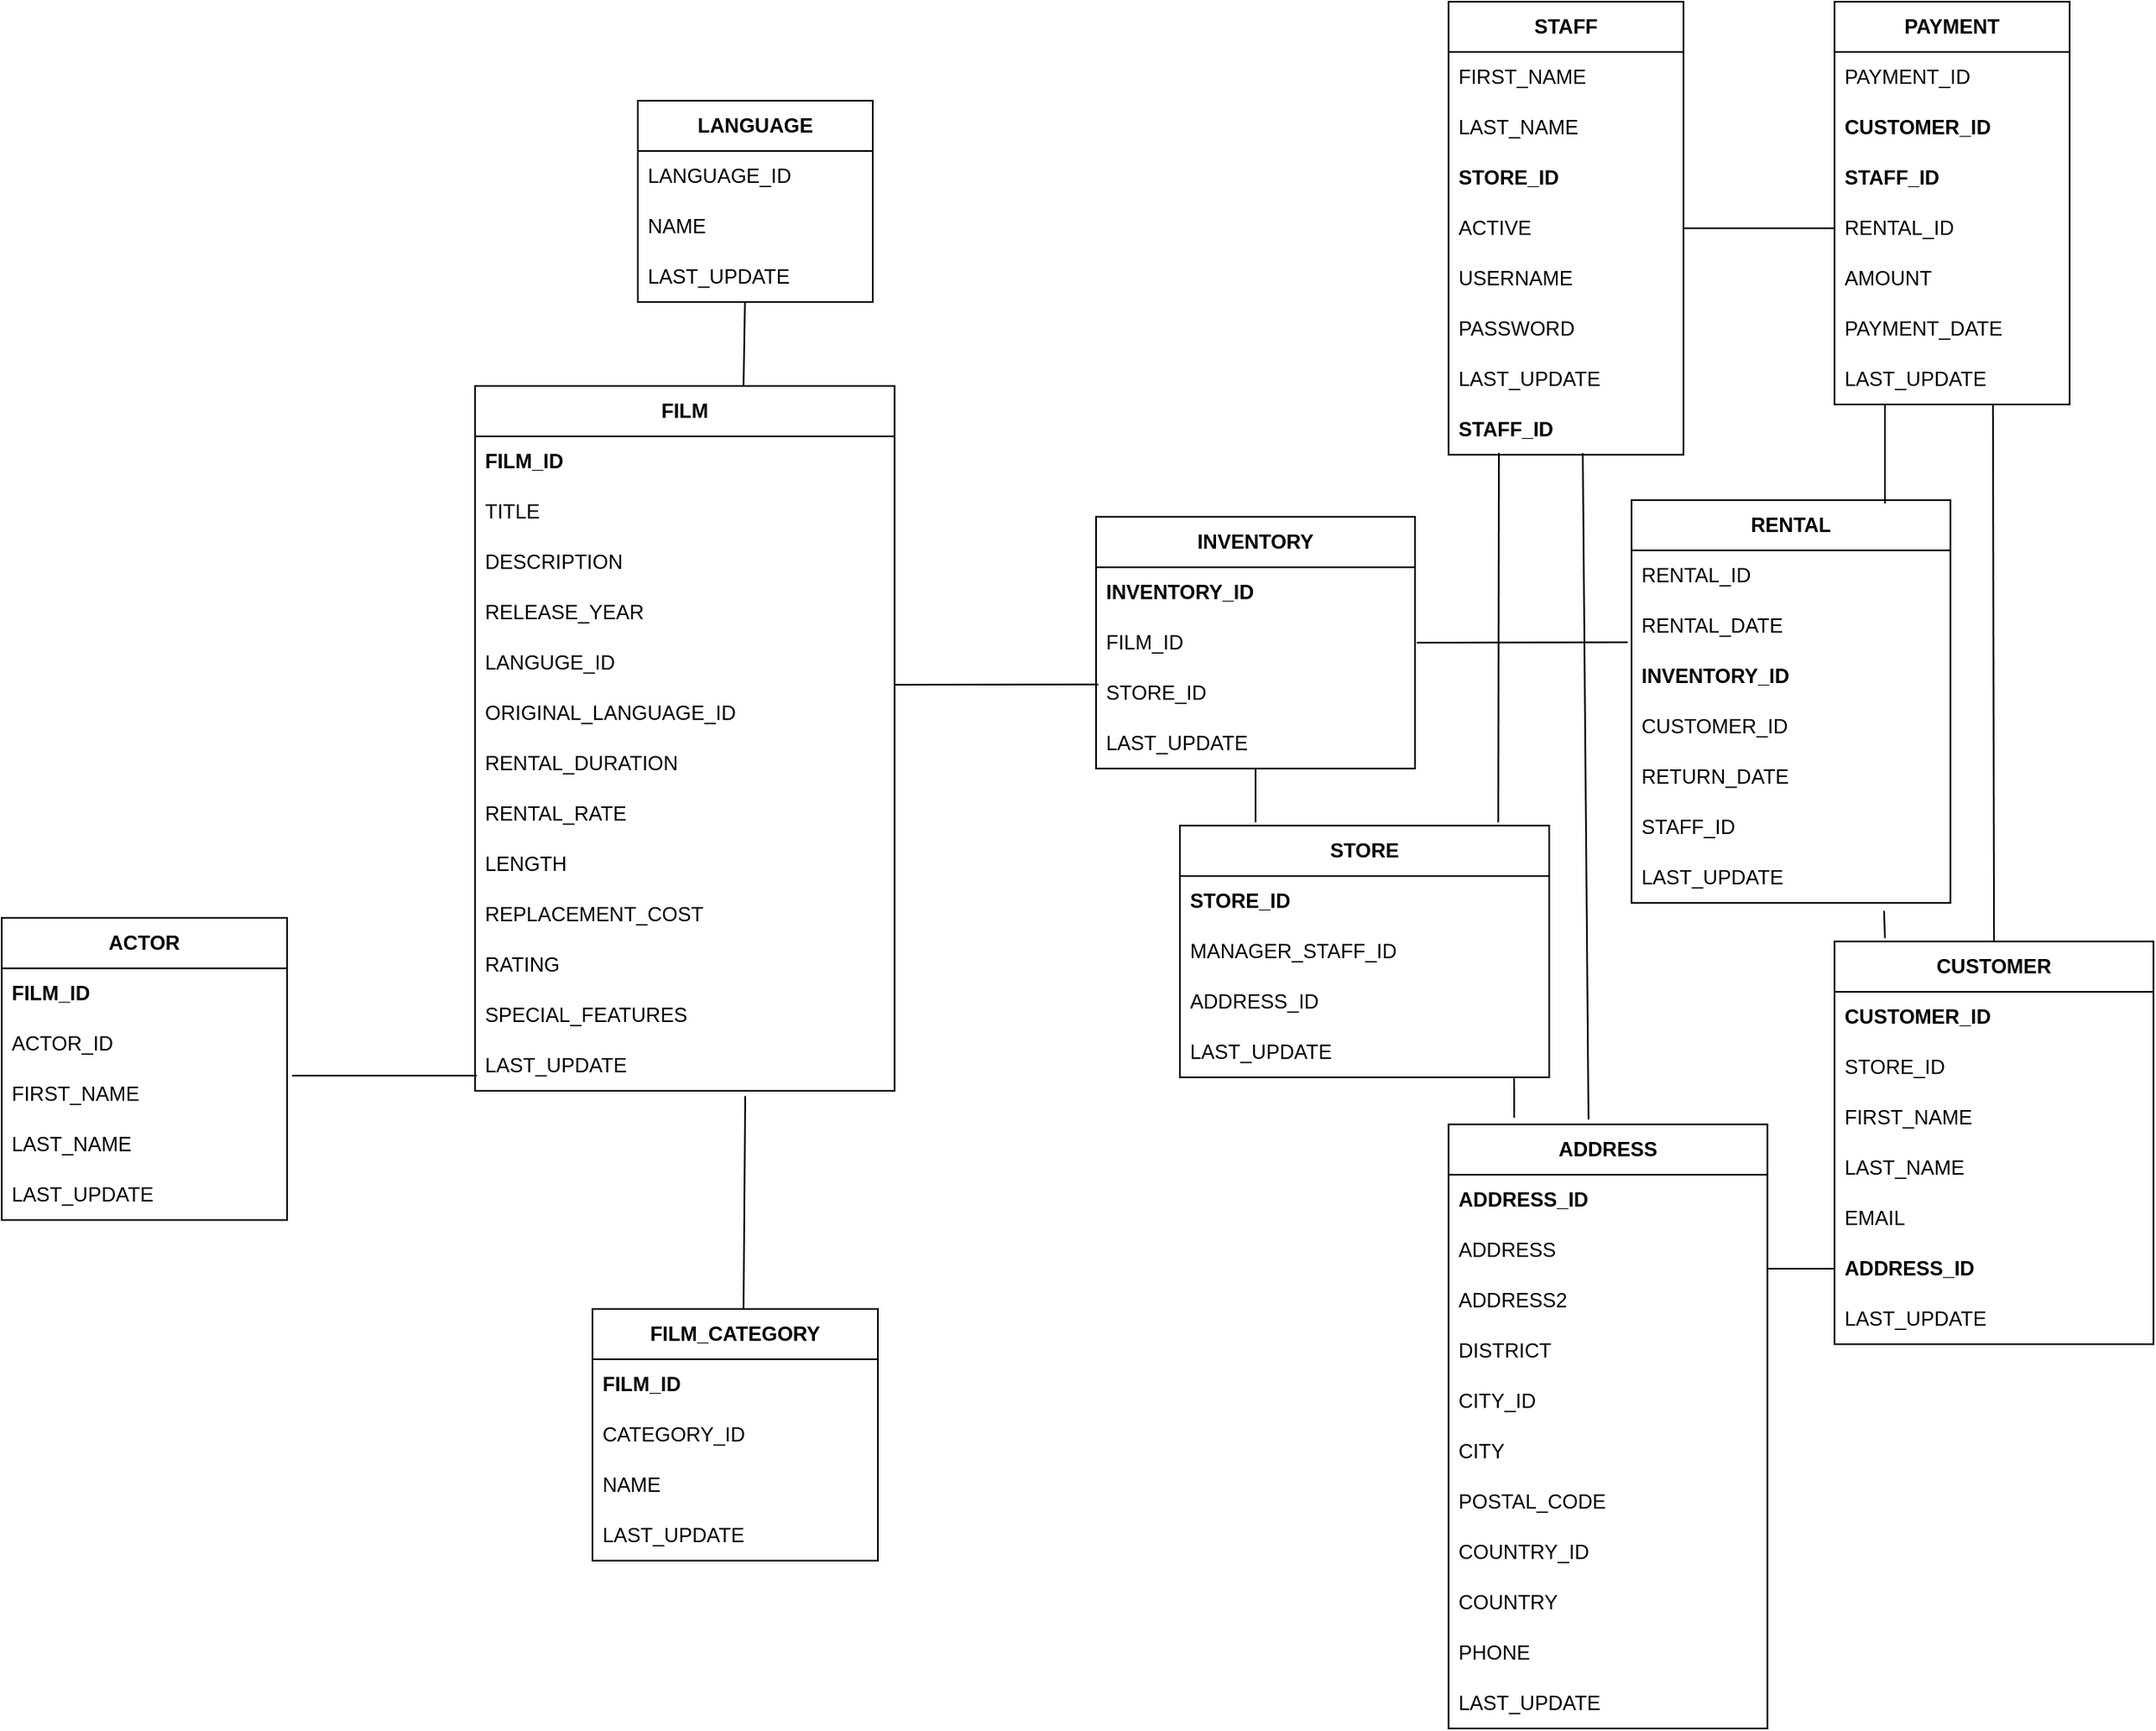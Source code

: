 <mxfile version="22.1.18" type="device">
  <diagram name="Página-1" id="nFD2iSOUoDoQhNlN3VbK">
    <mxGraphModel dx="1434" dy="3076" grid="0" gridSize="10" guides="1" tooltips="1" connect="1" arrows="1" fold="1" page="1" pageScale="1" pageWidth="1654" pageHeight="1169" math="0" shadow="0">
      <root>
        <mxCell id="0" />
        <mxCell id="1" parent="0" />
        <mxCell id="xElSk6QQPi3Fmve4Cey1-6" value="&lt;b&gt;STAFF&lt;/b&gt;" style="swimlane;fontStyle=0;childLayout=stackLayout;horizontal=1;startSize=30;horizontalStack=0;resizeParent=1;resizeParentMax=0;resizeLast=0;collapsible=1;marginBottom=0;whiteSpace=wrap;html=1;" parent="1" vertex="1">
          <mxGeometry x="1017" y="-2317" width="140" height="270" as="geometry">
            <mxRectangle x="390" y="-1160" width="80" height="30" as="alternateBounds" />
          </mxGeometry>
        </mxCell>
        <mxCell id="xElSk6QQPi3Fmve4Cey1-8" value="FIRST_NAME" style="text;strokeColor=none;fillColor=none;align=left;verticalAlign=middle;spacingLeft=4;spacingRight=4;overflow=hidden;points=[[0,0.5],[1,0.5]];portConstraint=eastwest;rotatable=0;whiteSpace=wrap;html=1;" parent="xElSk6QQPi3Fmve4Cey1-6" vertex="1">
          <mxGeometry y="30" width="140" height="30" as="geometry" />
        </mxCell>
        <mxCell id="xElSk6QQPi3Fmve4Cey1-9" value="LAST_NAME" style="text;strokeColor=none;fillColor=none;align=left;verticalAlign=middle;spacingLeft=4;spacingRight=4;overflow=hidden;points=[[0,0.5],[1,0.5]];portConstraint=eastwest;rotatable=0;whiteSpace=wrap;html=1;" parent="xElSk6QQPi3Fmve4Cey1-6" vertex="1">
          <mxGeometry y="60" width="140" height="30" as="geometry" />
        </mxCell>
        <mxCell id="xElSk6QQPi3Fmve4Cey1-10" value="STORE_ID" style="text;strokeColor=none;fillColor=none;align=left;verticalAlign=middle;spacingLeft=4;spacingRight=4;overflow=hidden;points=[[0,0.5],[1,0.5]];portConstraint=eastwest;rotatable=0;whiteSpace=wrap;html=1;fontStyle=1" parent="xElSk6QQPi3Fmve4Cey1-6" vertex="1">
          <mxGeometry y="90" width="140" height="30" as="geometry" />
        </mxCell>
        <mxCell id="xElSk6QQPi3Fmve4Cey1-11" value="ACTIVE" style="text;strokeColor=none;fillColor=none;align=left;verticalAlign=middle;spacingLeft=4;spacingRight=4;overflow=hidden;points=[[0,0.5],[1,0.5]];portConstraint=eastwest;rotatable=0;whiteSpace=wrap;html=1;" parent="xElSk6QQPi3Fmve4Cey1-6" vertex="1">
          <mxGeometry y="120" width="140" height="30" as="geometry" />
        </mxCell>
        <mxCell id="xElSk6QQPi3Fmve4Cey1-12" value="USERNAME" style="text;strokeColor=none;fillColor=none;align=left;verticalAlign=middle;spacingLeft=4;spacingRight=4;overflow=hidden;points=[[0,0.5],[1,0.5]];portConstraint=eastwest;rotatable=0;whiteSpace=wrap;html=1;" parent="xElSk6QQPi3Fmve4Cey1-6" vertex="1">
          <mxGeometry y="150" width="140" height="30" as="geometry" />
        </mxCell>
        <mxCell id="xElSk6QQPi3Fmve4Cey1-13" value="PASSWORD" style="text;strokeColor=none;fillColor=none;align=left;verticalAlign=middle;spacingLeft=4;spacingRight=4;overflow=hidden;points=[[0,0.5],[1,0.5]];portConstraint=eastwest;rotatable=0;whiteSpace=wrap;html=1;" parent="xElSk6QQPi3Fmve4Cey1-6" vertex="1">
          <mxGeometry y="180" width="140" height="30" as="geometry" />
        </mxCell>
        <mxCell id="xElSk6QQPi3Fmve4Cey1-14" value="LAST_UPDATE" style="text;strokeColor=none;fillColor=none;align=left;verticalAlign=middle;spacingLeft=4;spacingRight=4;overflow=hidden;points=[[0,0.5],[1,0.5]];portConstraint=eastwest;rotatable=0;whiteSpace=wrap;html=1;" parent="xElSk6QQPi3Fmve4Cey1-6" vertex="1">
          <mxGeometry y="210" width="140" height="30" as="geometry" />
        </mxCell>
        <mxCell id="xElSk6QQPi3Fmve4Cey1-7" value="STAFF_ID" style="text;strokeColor=none;fillColor=none;align=left;verticalAlign=middle;spacingLeft=4;spacingRight=4;overflow=hidden;points=[[0,0.5],[1,0.5]];portConstraint=eastwest;rotatable=0;whiteSpace=wrap;html=1;fontStyle=1" parent="xElSk6QQPi3Fmve4Cey1-6" vertex="1">
          <mxGeometry y="240" width="140" height="30" as="geometry" />
        </mxCell>
        <mxCell id="xElSk6QQPi3Fmve4Cey1-15" value="&lt;b&gt;PAYMENT&lt;/b&gt;" style="swimlane;fontStyle=0;childLayout=stackLayout;horizontal=1;startSize=30;horizontalStack=0;resizeParent=1;resizeParentMax=0;resizeLast=0;collapsible=1;marginBottom=0;whiteSpace=wrap;html=1;" parent="1" vertex="1">
          <mxGeometry x="1247" y="-2317" width="140" height="240" as="geometry">
            <mxRectangle x="390" y="-1160" width="80" height="30" as="alternateBounds" />
          </mxGeometry>
        </mxCell>
        <mxCell id="xElSk6QQPi3Fmve4Cey1-16" value="PAYMENT_ID" style="text;strokeColor=none;fillColor=none;align=left;verticalAlign=middle;spacingLeft=4;spacingRight=4;overflow=hidden;points=[[0,0.5],[1,0.5]];portConstraint=eastwest;rotatable=0;whiteSpace=wrap;html=1;" parent="xElSk6QQPi3Fmve4Cey1-15" vertex="1">
          <mxGeometry y="30" width="140" height="30" as="geometry" />
        </mxCell>
        <mxCell id="xElSk6QQPi3Fmve4Cey1-17" value="CUSTOMER_ID" style="text;strokeColor=none;fillColor=none;align=left;verticalAlign=middle;spacingLeft=4;spacingRight=4;overflow=hidden;points=[[0,0.5],[1,0.5]];portConstraint=eastwest;rotatable=0;whiteSpace=wrap;html=1;fontStyle=1" parent="xElSk6QQPi3Fmve4Cey1-15" vertex="1">
          <mxGeometry y="60" width="140" height="30" as="geometry" />
        </mxCell>
        <mxCell id="xElSk6QQPi3Fmve4Cey1-18" value="STAFF_ID" style="text;strokeColor=none;fillColor=none;align=left;verticalAlign=middle;spacingLeft=4;spacingRight=4;overflow=hidden;points=[[0,0.5],[1,0.5]];portConstraint=eastwest;rotatable=0;whiteSpace=wrap;html=1;fontStyle=1" parent="xElSk6QQPi3Fmve4Cey1-15" vertex="1">
          <mxGeometry y="90" width="140" height="30" as="geometry" />
        </mxCell>
        <mxCell id="xElSk6QQPi3Fmve4Cey1-19" value="RENTAL_ID" style="text;strokeColor=none;fillColor=none;align=left;verticalAlign=middle;spacingLeft=4;spacingRight=4;overflow=hidden;points=[[0,0.5],[1,0.5]];portConstraint=eastwest;rotatable=0;whiteSpace=wrap;html=1;" parent="xElSk6QQPi3Fmve4Cey1-15" vertex="1">
          <mxGeometry y="120" width="140" height="30" as="geometry" />
        </mxCell>
        <mxCell id="xElSk6QQPi3Fmve4Cey1-20" value="AMOUNT" style="text;strokeColor=none;fillColor=none;align=left;verticalAlign=middle;spacingLeft=4;spacingRight=4;overflow=hidden;points=[[0,0.5],[1,0.5]];portConstraint=eastwest;rotatable=0;whiteSpace=wrap;html=1;" parent="xElSk6QQPi3Fmve4Cey1-15" vertex="1">
          <mxGeometry y="150" width="140" height="30" as="geometry" />
        </mxCell>
        <mxCell id="xElSk6QQPi3Fmve4Cey1-21" value="PAYMENT_DATE" style="text;strokeColor=none;fillColor=none;align=left;verticalAlign=middle;spacingLeft=4;spacingRight=4;overflow=hidden;points=[[0,0.5],[1,0.5]];portConstraint=eastwest;rotatable=0;whiteSpace=wrap;html=1;" parent="xElSk6QQPi3Fmve4Cey1-15" vertex="1">
          <mxGeometry y="180" width="140" height="30" as="geometry" />
        </mxCell>
        <mxCell id="xElSk6QQPi3Fmve4Cey1-22" value="LAST_UPDATE" style="text;strokeColor=none;fillColor=none;align=left;verticalAlign=middle;spacingLeft=4;spacingRight=4;overflow=hidden;points=[[0,0.5],[1,0.5]];portConstraint=eastwest;rotatable=0;whiteSpace=wrap;html=1;" parent="xElSk6QQPi3Fmve4Cey1-15" vertex="1">
          <mxGeometry y="210" width="140" height="30" as="geometry" />
        </mxCell>
        <mxCell id="xElSk6QQPi3Fmve4Cey1-25" value="" style="endArrow=none;html=1;rounded=0;entryX=0;entryY=0.5;entryDx=0;entryDy=0;exitX=1;exitY=0.5;exitDx=0;exitDy=0;" parent="1" source="xElSk6QQPi3Fmve4Cey1-11" target="xElSk6QQPi3Fmve4Cey1-19" edge="1">
          <mxGeometry width="50" height="50" relative="1" as="geometry">
            <mxPoint x="807" y="-1697" as="sourcePoint" />
            <mxPoint x="857" y="-1747" as="targetPoint" />
          </mxGeometry>
        </mxCell>
        <mxCell id="xElSk6QQPi3Fmve4Cey1-26" value="&lt;b&gt;RENTAL&lt;/b&gt;" style="swimlane;fontStyle=0;childLayout=stackLayout;horizontal=1;startSize=30;horizontalStack=0;resizeParent=1;resizeParentMax=0;resizeLast=0;collapsible=1;marginBottom=0;whiteSpace=wrap;html=1;" parent="1" vertex="1">
          <mxGeometry x="1126" y="-2020" width="190" height="240" as="geometry">
            <mxRectangle x="390" y="-1160" width="80" height="30" as="alternateBounds" />
          </mxGeometry>
        </mxCell>
        <mxCell id="xElSk6QQPi3Fmve4Cey1-27" value="RENTAL_ID" style="text;strokeColor=none;fillColor=none;align=left;verticalAlign=middle;spacingLeft=4;spacingRight=4;overflow=hidden;points=[[0,0.5],[1,0.5]];portConstraint=eastwest;rotatable=0;whiteSpace=wrap;html=1;" parent="xElSk6QQPi3Fmve4Cey1-26" vertex="1">
          <mxGeometry y="30" width="190" height="30" as="geometry" />
        </mxCell>
        <mxCell id="xElSk6QQPi3Fmve4Cey1-28" value="RENTAL_DATE" style="text;strokeColor=none;fillColor=none;align=left;verticalAlign=middle;spacingLeft=4;spacingRight=4;overflow=hidden;points=[[0,0.5],[1,0.5]];portConstraint=eastwest;rotatable=0;whiteSpace=wrap;html=1;" parent="xElSk6QQPi3Fmve4Cey1-26" vertex="1">
          <mxGeometry y="60" width="190" height="30" as="geometry" />
        </mxCell>
        <mxCell id="xElSk6QQPi3Fmve4Cey1-29" value="INVENTORY_ID" style="text;strokeColor=none;fillColor=none;align=left;verticalAlign=middle;spacingLeft=4;spacingRight=4;overflow=hidden;points=[[0,0.5],[1,0.5]];portConstraint=eastwest;rotatable=0;whiteSpace=wrap;html=1;fontStyle=1" parent="xElSk6QQPi3Fmve4Cey1-26" vertex="1">
          <mxGeometry y="90" width="190" height="30" as="geometry" />
        </mxCell>
        <mxCell id="xElSk6QQPi3Fmve4Cey1-31" value="CUSTOMER_ID" style="text;strokeColor=none;fillColor=none;align=left;verticalAlign=middle;spacingLeft=4;spacingRight=4;overflow=hidden;points=[[0,0.5],[1,0.5]];portConstraint=eastwest;rotatable=0;whiteSpace=wrap;html=1;" parent="xElSk6QQPi3Fmve4Cey1-26" vertex="1">
          <mxGeometry y="120" width="190" height="30" as="geometry" />
        </mxCell>
        <mxCell id="xElSk6QQPi3Fmve4Cey1-32" value="RETURN_DATE" style="text;strokeColor=none;fillColor=none;align=left;verticalAlign=middle;spacingLeft=4;spacingRight=4;overflow=hidden;points=[[0,0.5],[1,0.5]];portConstraint=eastwest;rotatable=0;whiteSpace=wrap;html=1;" parent="xElSk6QQPi3Fmve4Cey1-26" vertex="1">
          <mxGeometry y="150" width="190" height="30" as="geometry" />
        </mxCell>
        <mxCell id="xElSk6QQPi3Fmve4Cey1-33" value="STAFF_ID" style="text;strokeColor=none;fillColor=none;align=left;verticalAlign=middle;spacingLeft=4;spacingRight=4;overflow=hidden;points=[[0,0.5],[1,0.5]];portConstraint=eastwest;rotatable=0;whiteSpace=wrap;html=1;" parent="xElSk6QQPi3Fmve4Cey1-26" vertex="1">
          <mxGeometry y="180" width="190" height="30" as="geometry" />
        </mxCell>
        <mxCell id="xElSk6QQPi3Fmve4Cey1-60" value="" style="endArrow=none;html=1;rounded=0;entryX=0.792;entryY=1.158;entryDx=0;entryDy=0;entryPerimeter=0;" parent="xElSk6QQPi3Fmve4Cey1-26" target="xElSk6QQPi3Fmve4Cey1-30" edge="1">
          <mxGeometry width="50" height="50" relative="1" as="geometry">
            <mxPoint x="151" y="261" as="sourcePoint" />
            <mxPoint x="151" y="202" as="targetPoint" />
          </mxGeometry>
        </mxCell>
        <mxCell id="xElSk6QQPi3Fmve4Cey1-30" value="LAST_UPDATE" style="text;strokeColor=none;fillColor=none;align=left;verticalAlign=middle;spacingLeft=4;spacingRight=4;overflow=hidden;points=[[0,0.5],[1,0.5]];portConstraint=eastwest;rotatable=0;whiteSpace=wrap;html=1;" parent="xElSk6QQPi3Fmve4Cey1-26" vertex="1">
          <mxGeometry y="210" width="190" height="30" as="geometry" />
        </mxCell>
        <mxCell id="xElSk6QQPi3Fmve4Cey1-36" value="" style="endArrow=none;html=1;rounded=0;" parent="1" edge="1">
          <mxGeometry width="50" height="50" relative="1" as="geometry">
            <mxPoint x="1277" y="-2018" as="sourcePoint" />
            <mxPoint x="1277" y="-2077" as="targetPoint" />
          </mxGeometry>
        </mxCell>
        <mxCell id="xElSk6QQPi3Fmve4Cey1-38" value="&lt;b&gt;CUSTOMER&lt;/b&gt;" style="swimlane;fontStyle=0;childLayout=stackLayout;horizontal=1;startSize=30;horizontalStack=0;resizeParent=1;resizeParentMax=0;resizeLast=0;collapsible=1;marginBottom=0;whiteSpace=wrap;html=1;" parent="1" vertex="1">
          <mxGeometry x="1247" y="-1757" width="190" height="240" as="geometry">
            <mxRectangle x="390" y="-1160" width="80" height="30" as="alternateBounds" />
          </mxGeometry>
        </mxCell>
        <mxCell id="xElSk6QQPi3Fmve4Cey1-39" value="CUSTOMER_ID" style="text;strokeColor=none;fillColor=none;align=left;verticalAlign=middle;spacingLeft=4;spacingRight=4;overflow=hidden;points=[[0,0.5],[1,0.5]];portConstraint=eastwest;rotatable=0;whiteSpace=wrap;html=1;fontStyle=1" parent="xElSk6QQPi3Fmve4Cey1-38" vertex="1">
          <mxGeometry y="30" width="190" height="30" as="geometry" />
        </mxCell>
        <mxCell id="xElSk6QQPi3Fmve4Cey1-40" value="STORE_ID" style="text;strokeColor=none;fillColor=none;align=left;verticalAlign=middle;spacingLeft=4;spacingRight=4;overflow=hidden;points=[[0,0.5],[1,0.5]];portConstraint=eastwest;rotatable=0;whiteSpace=wrap;html=1;" parent="xElSk6QQPi3Fmve4Cey1-38" vertex="1">
          <mxGeometry y="60" width="190" height="30" as="geometry" />
        </mxCell>
        <mxCell id="xElSk6QQPi3Fmve4Cey1-41" value="FIRST_NAME" style="text;strokeColor=none;fillColor=none;align=left;verticalAlign=middle;spacingLeft=4;spacingRight=4;overflow=hidden;points=[[0,0.5],[1,0.5]];portConstraint=eastwest;rotatable=0;whiteSpace=wrap;html=1;" parent="xElSk6QQPi3Fmve4Cey1-38" vertex="1">
          <mxGeometry y="90" width="190" height="30" as="geometry" />
        </mxCell>
        <mxCell id="xElSk6QQPi3Fmve4Cey1-42" value="LAST_NAME" style="text;strokeColor=none;fillColor=none;align=left;verticalAlign=middle;spacingLeft=4;spacingRight=4;overflow=hidden;points=[[0,0.5],[1,0.5]];portConstraint=eastwest;rotatable=0;whiteSpace=wrap;html=1;" parent="xElSk6QQPi3Fmve4Cey1-38" vertex="1">
          <mxGeometry y="120" width="190" height="30" as="geometry" />
        </mxCell>
        <mxCell id="xElSk6QQPi3Fmve4Cey1-43" value="EMAIL" style="text;strokeColor=none;fillColor=none;align=left;verticalAlign=middle;spacingLeft=4;spacingRight=4;overflow=hidden;points=[[0,0.5],[1,0.5]];portConstraint=eastwest;rotatable=0;whiteSpace=wrap;html=1;" parent="xElSk6QQPi3Fmve4Cey1-38" vertex="1">
          <mxGeometry y="150" width="190" height="30" as="geometry" />
        </mxCell>
        <mxCell id="xElSk6QQPi3Fmve4Cey1-44" value="ADDRESS_ID" style="text;strokeColor=none;fillColor=none;align=left;verticalAlign=middle;spacingLeft=4;spacingRight=4;overflow=hidden;points=[[0,0.5],[1,0.5]];portConstraint=eastwest;rotatable=0;whiteSpace=wrap;html=1;fontStyle=1" parent="xElSk6QQPi3Fmve4Cey1-38" vertex="1">
          <mxGeometry y="180" width="190" height="30" as="geometry" />
        </mxCell>
        <mxCell id="xElSk6QQPi3Fmve4Cey1-45" value="LAST_UPDATE" style="text;strokeColor=none;fillColor=none;align=left;verticalAlign=middle;spacingLeft=4;spacingRight=4;overflow=hidden;points=[[0,0.5],[1,0.5]];portConstraint=eastwest;rotatable=0;whiteSpace=wrap;html=1;" parent="xElSk6QQPi3Fmve4Cey1-38" vertex="1">
          <mxGeometry y="210" width="190" height="30" as="geometry" />
        </mxCell>
        <mxCell id="xElSk6QQPi3Fmve4Cey1-46" value="" style="endArrow=none;html=1;rounded=0;exitX=0.5;exitY=0;exitDx=0;exitDy=0;" parent="1" source="xElSk6QQPi3Fmve4Cey1-38" edge="1">
          <mxGeometry width="50" height="50" relative="1" as="geometry">
            <mxPoint x="1341.38" y="-2007" as="sourcePoint" />
            <mxPoint x="1341.38" y="-2077" as="targetPoint" />
          </mxGeometry>
        </mxCell>
        <mxCell id="xElSk6QQPi3Fmve4Cey1-61" value="&lt;b&gt;INVENTORY&lt;/b&gt;" style="swimlane;fontStyle=0;childLayout=stackLayout;horizontal=1;startSize=30;horizontalStack=0;resizeParent=1;resizeParentMax=0;resizeLast=0;collapsible=1;marginBottom=0;whiteSpace=wrap;html=1;" parent="1" vertex="1">
          <mxGeometry x="807" y="-2010" width="190" height="150" as="geometry">
            <mxRectangle x="390" y="-1160" width="80" height="30" as="alternateBounds" />
          </mxGeometry>
        </mxCell>
        <mxCell id="xElSk6QQPi3Fmve4Cey1-62" value="INVENTORY_ID" style="text;strokeColor=none;fillColor=none;align=left;verticalAlign=middle;spacingLeft=4;spacingRight=4;overflow=hidden;points=[[0,0.5],[1,0.5]];portConstraint=eastwest;rotatable=0;whiteSpace=wrap;html=1;fontStyle=1" parent="xElSk6QQPi3Fmve4Cey1-61" vertex="1">
          <mxGeometry y="30" width="190" height="30" as="geometry" />
        </mxCell>
        <mxCell id="xElSk6QQPi3Fmve4Cey1-63" value="FILM_ID" style="text;strokeColor=none;fillColor=none;align=left;verticalAlign=middle;spacingLeft=4;spacingRight=4;overflow=hidden;points=[[0,0.5],[1,0.5]];portConstraint=eastwest;rotatable=0;whiteSpace=wrap;html=1;" parent="xElSk6QQPi3Fmve4Cey1-61" vertex="1">
          <mxGeometry y="60" width="190" height="30" as="geometry" />
        </mxCell>
        <mxCell id="xElSk6QQPi3Fmve4Cey1-64" value="STORE_ID" style="text;strokeColor=none;fillColor=none;align=left;verticalAlign=middle;spacingLeft=4;spacingRight=4;overflow=hidden;points=[[0,0.5],[1,0.5]];portConstraint=eastwest;rotatable=0;whiteSpace=wrap;html=1;" parent="xElSk6QQPi3Fmve4Cey1-61" vertex="1">
          <mxGeometry y="90" width="190" height="30" as="geometry" />
        </mxCell>
        <mxCell id="xElSk6QQPi3Fmve4Cey1-65" value="LAST_UPDATE" style="text;strokeColor=none;fillColor=none;align=left;verticalAlign=middle;spacingLeft=4;spacingRight=4;overflow=hidden;points=[[0,0.5],[1,0.5]];portConstraint=eastwest;rotatable=0;whiteSpace=wrap;html=1;" parent="xElSk6QQPi3Fmve4Cey1-61" vertex="1">
          <mxGeometry y="120" width="190" height="30" as="geometry" />
        </mxCell>
        <mxCell id="xElSk6QQPi3Fmve4Cey1-68" value="" style="endArrow=none;html=1;rounded=0;entryX=1;entryY=0.5;entryDx=0;entryDy=0;exitX=-0.017;exitY=0.825;exitDx=0;exitDy=0;exitPerimeter=0;" parent="1" edge="1">
          <mxGeometry width="50" height="50" relative="1" as="geometry">
            <mxPoint x="1123.77" y="-1935.25" as="sourcePoint" />
            <mxPoint x="998" y="-1935" as="targetPoint" />
          </mxGeometry>
        </mxCell>
        <mxCell id="xElSk6QQPi3Fmve4Cey1-71" value="&lt;b&gt;STORE&lt;/b&gt;" style="swimlane;fontStyle=0;childLayout=stackLayout;horizontal=1;startSize=30;horizontalStack=0;resizeParent=1;resizeParentMax=0;resizeLast=0;collapsible=1;marginBottom=0;whiteSpace=wrap;html=1;" parent="1" vertex="1">
          <mxGeometry x="857" y="-1826" width="220" height="150" as="geometry">
            <mxRectangle x="970" y="-1828" width="80" height="30" as="alternateBounds" />
          </mxGeometry>
        </mxCell>
        <mxCell id="xElSk6QQPi3Fmve4Cey1-72" value="STORE_ID" style="text;strokeColor=none;fillColor=none;align=left;verticalAlign=middle;spacingLeft=4;spacingRight=4;overflow=hidden;points=[[0,0.5],[1,0.5]];portConstraint=eastwest;rotatable=0;whiteSpace=wrap;html=1;fontStyle=1" parent="xElSk6QQPi3Fmve4Cey1-71" vertex="1">
          <mxGeometry y="30" width="220" height="30" as="geometry" />
        </mxCell>
        <mxCell id="xElSk6QQPi3Fmve4Cey1-73" value="MANAGER_STAFF_ID" style="text;strokeColor=none;fillColor=none;align=left;verticalAlign=middle;spacingLeft=4;spacingRight=4;overflow=hidden;points=[[0,0.5],[1,0.5]];portConstraint=eastwest;rotatable=0;whiteSpace=wrap;html=1;" parent="xElSk6QQPi3Fmve4Cey1-71" vertex="1">
          <mxGeometry y="60" width="220" height="30" as="geometry" />
        </mxCell>
        <mxCell id="xElSk6QQPi3Fmve4Cey1-74" value="ADDRESS_ID" style="text;strokeColor=none;fillColor=none;align=left;verticalAlign=middle;spacingLeft=4;spacingRight=4;overflow=hidden;points=[[0,0.5],[1,0.5]];portConstraint=eastwest;rotatable=0;whiteSpace=wrap;html=1;" parent="xElSk6QQPi3Fmve4Cey1-71" vertex="1">
          <mxGeometry y="90" width="220" height="30" as="geometry" />
        </mxCell>
        <mxCell id="xElSk6QQPi3Fmve4Cey1-75" value="LAST_UPDATE" style="text;strokeColor=none;fillColor=none;align=left;verticalAlign=middle;spacingLeft=4;spacingRight=4;overflow=hidden;points=[[0,0.5],[1,0.5]];portConstraint=eastwest;rotatable=0;whiteSpace=wrap;html=1;" parent="xElSk6QQPi3Fmve4Cey1-71" vertex="1">
          <mxGeometry y="120" width="220" height="30" as="geometry" />
        </mxCell>
        <mxCell id="xElSk6QQPi3Fmve4Cey1-76" value="" style="endArrow=none;html=1;rounded=0;exitX=0.862;exitY=-0.013;exitDx=0;exitDy=0;exitPerimeter=0;" parent="1" source="xElSk6QQPi3Fmve4Cey1-71" edge="1">
          <mxGeometry width="50" height="50" relative="1" as="geometry">
            <mxPoint x="817" y="-1718" as="sourcePoint" />
            <mxPoint x="1047" y="-2048" as="targetPoint" />
          </mxGeometry>
        </mxCell>
        <mxCell id="xElSk6QQPi3Fmve4Cey1-77" value="" style="endArrow=none;html=1;rounded=0;" parent="1" target="xElSk6QQPi3Fmve4Cey1-65" edge="1">
          <mxGeometry width="50" height="50" relative="1" as="geometry">
            <mxPoint x="902" y="-1828" as="sourcePoint" />
            <mxPoint x="867" y="-1768" as="targetPoint" />
          </mxGeometry>
        </mxCell>
        <mxCell id="xElSk6QQPi3Fmve4Cey1-78" value="&lt;b&gt;ADDRESS&lt;/b&gt;" style="swimlane;fontStyle=0;childLayout=stackLayout;horizontal=1;startSize=30;horizontalStack=0;resizeParent=1;resizeParentMax=0;resizeLast=0;collapsible=1;marginBottom=0;whiteSpace=wrap;html=1;" parent="1" vertex="1">
          <mxGeometry x="1017" y="-1648" width="190" height="360" as="geometry">
            <mxRectangle x="390" y="-1160" width="80" height="30" as="alternateBounds" />
          </mxGeometry>
        </mxCell>
        <mxCell id="xElSk6QQPi3Fmve4Cey1-79" value="ADDRESS_ID" style="text;strokeColor=none;fillColor=none;align=left;verticalAlign=middle;spacingLeft=4;spacingRight=4;overflow=hidden;points=[[0,0.5],[1,0.5]];portConstraint=eastwest;rotatable=0;whiteSpace=wrap;html=1;fontStyle=1" parent="xElSk6QQPi3Fmve4Cey1-78" vertex="1">
          <mxGeometry y="30" width="190" height="30" as="geometry" />
        </mxCell>
        <mxCell id="xElSk6QQPi3Fmve4Cey1-80" value="ADDRESS" style="text;strokeColor=none;fillColor=none;align=left;verticalAlign=middle;spacingLeft=4;spacingRight=4;overflow=hidden;points=[[0,0.5],[1,0.5]];portConstraint=eastwest;rotatable=0;whiteSpace=wrap;html=1;" parent="xElSk6QQPi3Fmve4Cey1-78" vertex="1">
          <mxGeometry y="60" width="190" height="30" as="geometry" />
        </mxCell>
        <mxCell id="xElSk6QQPi3Fmve4Cey1-81" value="ADDRESS2" style="text;strokeColor=none;fillColor=none;align=left;verticalAlign=middle;spacingLeft=4;spacingRight=4;overflow=hidden;points=[[0,0.5],[1,0.5]];portConstraint=eastwest;rotatable=0;whiteSpace=wrap;html=1;" parent="xElSk6QQPi3Fmve4Cey1-78" vertex="1">
          <mxGeometry y="90" width="190" height="30" as="geometry" />
        </mxCell>
        <mxCell id="xElSk6QQPi3Fmve4Cey1-82" value="DISTRICT" style="text;strokeColor=none;fillColor=none;align=left;verticalAlign=middle;spacingLeft=4;spacingRight=4;overflow=hidden;points=[[0,0.5],[1,0.5]];portConstraint=eastwest;rotatable=0;whiteSpace=wrap;html=1;" parent="xElSk6QQPi3Fmve4Cey1-78" vertex="1">
          <mxGeometry y="120" width="190" height="30" as="geometry" />
        </mxCell>
        <mxCell id="xElSk6QQPi3Fmve4Cey1-86" value="CITY_ID" style="text;strokeColor=none;fillColor=none;align=left;verticalAlign=middle;spacingLeft=4;spacingRight=4;overflow=hidden;points=[[0,0.5],[1,0.5]];portConstraint=eastwest;rotatable=0;whiteSpace=wrap;html=1;" parent="xElSk6QQPi3Fmve4Cey1-78" vertex="1">
          <mxGeometry y="150" width="190" height="30" as="geometry" />
        </mxCell>
        <mxCell id="xElSk6QQPi3Fmve4Cey1-90" value="CITY" style="text;strokeColor=none;fillColor=none;align=left;verticalAlign=middle;spacingLeft=4;spacingRight=4;overflow=hidden;points=[[0,0.5],[1,0.5]];portConstraint=eastwest;rotatable=0;whiteSpace=wrap;html=1;" parent="xElSk6QQPi3Fmve4Cey1-78" vertex="1">
          <mxGeometry y="180" width="190" height="30" as="geometry" />
        </mxCell>
        <mxCell id="xElSk6QQPi3Fmve4Cey1-87" value="POSTAL_CODE" style="text;strokeColor=none;fillColor=none;align=left;verticalAlign=middle;spacingLeft=4;spacingRight=4;overflow=hidden;points=[[0,0.5],[1,0.5]];portConstraint=eastwest;rotatable=0;whiteSpace=wrap;html=1;" parent="xElSk6QQPi3Fmve4Cey1-78" vertex="1">
          <mxGeometry y="210" width="190" height="30" as="geometry" />
        </mxCell>
        <mxCell id="xElSk6QQPi3Fmve4Cey1-163" value="COUNTRY_ID" style="text;strokeColor=none;fillColor=none;align=left;verticalAlign=middle;spacingLeft=4;spacingRight=4;overflow=hidden;points=[[0,0.5],[1,0.5]];portConstraint=eastwest;rotatable=0;whiteSpace=wrap;html=1;" parent="xElSk6QQPi3Fmve4Cey1-78" vertex="1">
          <mxGeometry y="240" width="190" height="30" as="geometry" />
        </mxCell>
        <mxCell id="xElSk6QQPi3Fmve4Cey1-164" value="COUNTRY" style="text;strokeColor=none;fillColor=none;align=left;verticalAlign=middle;spacingLeft=4;spacingRight=4;overflow=hidden;points=[[0,0.5],[1,0.5]];portConstraint=eastwest;rotatable=0;whiteSpace=wrap;html=1;" parent="xElSk6QQPi3Fmve4Cey1-78" vertex="1">
          <mxGeometry y="270" width="190" height="30" as="geometry" />
        </mxCell>
        <mxCell id="xElSk6QQPi3Fmve4Cey1-88" value="PHONE" style="text;strokeColor=none;fillColor=none;align=left;verticalAlign=middle;spacingLeft=4;spacingRight=4;overflow=hidden;points=[[0,0.5],[1,0.5]];portConstraint=eastwest;rotatable=0;whiteSpace=wrap;html=1;" parent="xElSk6QQPi3Fmve4Cey1-78" vertex="1">
          <mxGeometry y="300" width="190" height="30" as="geometry" />
        </mxCell>
        <mxCell id="xElSk6QQPi3Fmve4Cey1-162" value="LAST_UPDATE" style="text;strokeColor=none;fillColor=none;align=left;verticalAlign=middle;spacingLeft=4;spacingRight=4;overflow=hidden;points=[[0,0.5],[1,0.5]];portConstraint=eastwest;rotatable=0;whiteSpace=wrap;html=1;" parent="xElSk6QQPi3Fmve4Cey1-78" vertex="1">
          <mxGeometry y="330" width="190" height="30" as="geometry" />
        </mxCell>
        <mxCell id="xElSk6QQPi3Fmve4Cey1-89" style="edgeStyle=orthogonalEdgeStyle;rounded=0;orthogonalLoop=1;jettySize=auto;html=1;exitX=1;exitY=0.5;exitDx=0;exitDy=0;" parent="xElSk6QQPi3Fmve4Cey1-78" source="xElSk6QQPi3Fmve4Cey1-88" target="xElSk6QQPi3Fmve4Cey1-88" edge="1">
          <mxGeometry relative="1" as="geometry" />
        </mxCell>
        <mxCell id="xElSk6QQPi3Fmve4Cey1-92" value="" style="endArrow=none;html=1;rounded=0;entryX=0.905;entryY=1.02;entryDx=0;entryDy=0;entryPerimeter=0;exitX=0.206;exitY=-0.011;exitDx=0;exitDy=0;exitPerimeter=0;" parent="1" source="xElSk6QQPi3Fmve4Cey1-78" target="xElSk6QQPi3Fmve4Cey1-75" edge="1">
          <mxGeometry width="50" height="50" relative="1" as="geometry">
            <mxPoint x="857" y="-1568" as="sourcePoint" />
            <mxPoint x="907" y="-1618" as="targetPoint" />
          </mxGeometry>
        </mxCell>
        <mxCell id="xElSk6QQPi3Fmve4Cey1-95" value="" style="endArrow=none;html=1;rounded=0;entryX=0.211;entryY=1.183;entryDx=0;entryDy=0;entryPerimeter=0;exitX=0.439;exitY=-0.008;exitDx=0;exitDy=0;exitPerimeter=0;" parent="1" source="xElSk6QQPi3Fmve4Cey1-78" edge="1">
          <mxGeometry width="50" height="50" relative="1" as="geometry">
            <mxPoint x="1097" y="-1834" as="sourcePoint" />
            <mxPoint x="1097" y="-2048" as="targetPoint" />
          </mxGeometry>
        </mxCell>
        <mxCell id="xElSk6QQPi3Fmve4Cey1-96" value="" style="endArrow=none;html=1;rounded=0;entryX=0;entryY=0.5;entryDx=0;entryDy=0;" parent="1" target="xElSk6QQPi3Fmve4Cey1-44" edge="1">
          <mxGeometry width="50" height="50" relative="1" as="geometry">
            <mxPoint x="1207" y="-1562" as="sourcePoint" />
            <mxPoint x="907" y="-1618" as="targetPoint" />
          </mxGeometry>
        </mxCell>
        <mxCell id="xElSk6QQPi3Fmve4Cey1-102" value="&lt;b&gt;FILM&lt;/b&gt;" style="swimlane;fontStyle=0;childLayout=stackLayout;horizontal=1;startSize=30;horizontalStack=0;resizeParent=1;resizeParentMax=0;resizeLast=0;collapsible=1;marginBottom=0;whiteSpace=wrap;html=1;" parent="1" vertex="1">
          <mxGeometry x="437" y="-2088" width="250" height="420" as="geometry">
            <mxRectangle x="390" y="-1160" width="80" height="30" as="alternateBounds" />
          </mxGeometry>
        </mxCell>
        <mxCell id="xElSk6QQPi3Fmve4Cey1-103" value="FILM_ID" style="text;strokeColor=none;fillColor=none;align=left;verticalAlign=middle;spacingLeft=4;spacingRight=4;overflow=hidden;points=[[0,0.5],[1,0.5]];portConstraint=eastwest;rotatable=0;whiteSpace=wrap;html=1;fontStyle=1" parent="xElSk6QQPi3Fmve4Cey1-102" vertex="1">
          <mxGeometry y="30" width="250" height="30" as="geometry" />
        </mxCell>
        <mxCell id="xElSk6QQPi3Fmve4Cey1-104" value="TITLE" style="text;strokeColor=none;fillColor=none;align=left;verticalAlign=middle;spacingLeft=4;spacingRight=4;overflow=hidden;points=[[0,0.5],[1,0.5]];portConstraint=eastwest;rotatable=0;whiteSpace=wrap;html=1;" parent="xElSk6QQPi3Fmve4Cey1-102" vertex="1">
          <mxGeometry y="60" width="250" height="30" as="geometry" />
        </mxCell>
        <mxCell id="xElSk6QQPi3Fmve4Cey1-105" value="DESCRIPTION" style="text;strokeColor=none;fillColor=none;align=left;verticalAlign=middle;spacingLeft=4;spacingRight=4;overflow=hidden;points=[[0,0.5],[1,0.5]];portConstraint=eastwest;rotatable=0;whiteSpace=wrap;html=1;" parent="xElSk6QQPi3Fmve4Cey1-102" vertex="1">
          <mxGeometry y="90" width="250" height="30" as="geometry" />
        </mxCell>
        <mxCell id="xElSk6QQPi3Fmve4Cey1-115" value="RELEASE_YEAR" style="text;strokeColor=none;fillColor=none;align=left;verticalAlign=middle;spacingLeft=4;spacingRight=4;overflow=hidden;points=[[0,0.5],[1,0.5]];portConstraint=eastwest;rotatable=0;whiteSpace=wrap;html=1;" parent="xElSk6QQPi3Fmve4Cey1-102" vertex="1">
          <mxGeometry y="120" width="250" height="30" as="geometry" />
        </mxCell>
        <mxCell id="xElSk6QQPi3Fmve4Cey1-116" value="LANGUGE_ID" style="text;strokeColor=none;fillColor=none;align=left;verticalAlign=middle;spacingLeft=4;spacingRight=4;overflow=hidden;points=[[0,0.5],[1,0.5]];portConstraint=eastwest;rotatable=0;whiteSpace=wrap;html=1;" parent="xElSk6QQPi3Fmve4Cey1-102" vertex="1">
          <mxGeometry y="150" width="250" height="30" as="geometry" />
        </mxCell>
        <mxCell id="xElSk6QQPi3Fmve4Cey1-117" value="ORIGINAL_LANGUAGE_ID" style="text;strokeColor=none;fillColor=none;align=left;verticalAlign=middle;spacingLeft=4;spacingRight=4;overflow=hidden;points=[[0,0.5],[1,0.5]];portConstraint=eastwest;rotatable=0;whiteSpace=wrap;html=1;" parent="xElSk6QQPi3Fmve4Cey1-102" vertex="1">
          <mxGeometry y="180" width="250" height="30" as="geometry" />
        </mxCell>
        <mxCell id="xElSk6QQPi3Fmve4Cey1-120" value="RENTAL_DURATION" style="text;strokeColor=none;fillColor=none;align=left;verticalAlign=middle;spacingLeft=4;spacingRight=4;overflow=hidden;points=[[0,0.5],[1,0.5]];portConstraint=eastwest;rotatable=0;whiteSpace=wrap;html=1;" parent="xElSk6QQPi3Fmve4Cey1-102" vertex="1">
          <mxGeometry y="210" width="250" height="30" as="geometry" />
        </mxCell>
        <mxCell id="xElSk6QQPi3Fmve4Cey1-121" value="RENTAL_RATE" style="text;strokeColor=none;fillColor=none;align=left;verticalAlign=middle;spacingLeft=4;spacingRight=4;overflow=hidden;points=[[0,0.5],[1,0.5]];portConstraint=eastwest;rotatable=0;whiteSpace=wrap;html=1;" parent="xElSk6QQPi3Fmve4Cey1-102" vertex="1">
          <mxGeometry y="240" width="250" height="30" as="geometry" />
        </mxCell>
        <mxCell id="xElSk6QQPi3Fmve4Cey1-122" value="LENGTH" style="text;strokeColor=none;fillColor=none;align=left;verticalAlign=middle;spacingLeft=4;spacingRight=4;overflow=hidden;points=[[0,0.5],[1,0.5]];portConstraint=eastwest;rotatable=0;whiteSpace=wrap;html=1;" parent="xElSk6QQPi3Fmve4Cey1-102" vertex="1">
          <mxGeometry y="270" width="250" height="30" as="geometry" />
        </mxCell>
        <mxCell id="xElSk6QQPi3Fmve4Cey1-123" value="REPLACEMENT_COST" style="text;strokeColor=none;fillColor=none;align=left;verticalAlign=middle;spacingLeft=4;spacingRight=4;overflow=hidden;points=[[0,0.5],[1,0.5]];portConstraint=eastwest;rotatable=0;whiteSpace=wrap;html=1;" parent="xElSk6QQPi3Fmve4Cey1-102" vertex="1">
          <mxGeometry y="300" width="250" height="30" as="geometry" />
        </mxCell>
        <mxCell id="xElSk6QQPi3Fmve4Cey1-124" value="RATING" style="text;strokeColor=none;fillColor=none;align=left;verticalAlign=middle;spacingLeft=4;spacingRight=4;overflow=hidden;points=[[0,0.5],[1,0.5]];portConstraint=eastwest;rotatable=0;whiteSpace=wrap;html=1;" parent="xElSk6QQPi3Fmve4Cey1-102" vertex="1">
          <mxGeometry y="330" width="250" height="30" as="geometry" />
        </mxCell>
        <mxCell id="xElSk6QQPi3Fmve4Cey1-125" value="SPECIAL_FEATURES" style="text;strokeColor=none;fillColor=none;align=left;verticalAlign=middle;spacingLeft=4;spacingRight=4;overflow=hidden;points=[[0,0.5],[1,0.5]];portConstraint=eastwest;rotatable=0;whiteSpace=wrap;html=1;" parent="xElSk6QQPi3Fmve4Cey1-102" vertex="1">
          <mxGeometry y="360" width="250" height="30" as="geometry" />
        </mxCell>
        <mxCell id="xElSk6QQPi3Fmve4Cey1-126" value="LAST_UPDATE" style="text;strokeColor=none;fillColor=none;align=left;verticalAlign=middle;spacingLeft=4;spacingRight=4;overflow=hidden;points=[[0,0.5],[1,0.5]];portConstraint=eastwest;rotatable=0;whiteSpace=wrap;html=1;" parent="xElSk6QQPi3Fmve4Cey1-102" vertex="1">
          <mxGeometry y="390" width="250" height="30" as="geometry" />
        </mxCell>
        <mxCell id="xElSk6QQPi3Fmve4Cey1-111" value="&lt;b&gt;LANGUAGE&lt;/b&gt;" style="swimlane;fontStyle=0;childLayout=stackLayout;horizontal=1;startSize=30;horizontalStack=0;resizeParent=1;resizeParentMax=0;resizeLast=0;collapsible=1;marginBottom=0;whiteSpace=wrap;html=1;" parent="1" vertex="1">
          <mxGeometry x="534" y="-2258" width="140" height="120" as="geometry">
            <mxRectangle x="390" y="-1160" width="80" height="30" as="alternateBounds" />
          </mxGeometry>
        </mxCell>
        <mxCell id="xElSk6QQPi3Fmve4Cey1-112" value="LANGUAGE_ID" style="text;strokeColor=none;fillColor=none;align=left;verticalAlign=middle;spacingLeft=4;spacingRight=4;overflow=hidden;points=[[0,0.5],[1,0.5]];portConstraint=eastwest;rotatable=0;whiteSpace=wrap;html=1;" parent="xElSk6QQPi3Fmve4Cey1-111" vertex="1">
          <mxGeometry y="30" width="140" height="30" as="geometry" />
        </mxCell>
        <mxCell id="xElSk6QQPi3Fmve4Cey1-113" value="NAME" style="text;strokeColor=none;fillColor=none;align=left;verticalAlign=middle;spacingLeft=4;spacingRight=4;overflow=hidden;points=[[0,0.5],[1,0.5]];portConstraint=eastwest;rotatable=0;whiteSpace=wrap;html=1;" parent="xElSk6QQPi3Fmve4Cey1-111" vertex="1">
          <mxGeometry y="60" width="140" height="30" as="geometry" />
        </mxCell>
        <mxCell id="xElSk6QQPi3Fmve4Cey1-114" value="LAST_UPDATE" style="text;strokeColor=none;fillColor=none;align=left;verticalAlign=middle;spacingLeft=4;spacingRight=4;overflow=hidden;points=[[0,0.5],[1,0.5]];portConstraint=eastwest;rotatable=0;whiteSpace=wrap;html=1;" parent="xElSk6QQPi3Fmve4Cey1-111" vertex="1">
          <mxGeometry y="90" width="140" height="30" as="geometry" />
        </mxCell>
        <mxCell id="xElSk6QQPi3Fmve4Cey1-127" value="" style="endArrow=none;html=1;rounded=0;entryX=0.007;entryY=0.328;entryDx=0;entryDy=0;entryPerimeter=0;" parent="1" target="xElSk6QQPi3Fmve4Cey1-64" edge="1">
          <mxGeometry width="50" height="50" relative="1" as="geometry">
            <mxPoint x="687" y="-1910" as="sourcePoint" />
            <mxPoint x="737" y="-1960" as="targetPoint" />
          </mxGeometry>
        </mxCell>
        <mxCell id="xElSk6QQPi3Fmve4Cey1-128" value="" style="endArrow=none;html=1;rounded=0;exitX=0.456;exitY=1;exitDx=0;exitDy=0;exitPerimeter=0;" parent="1" source="xElSk6QQPi3Fmve4Cey1-114" edge="1">
          <mxGeometry width="50" height="50" relative="1" as="geometry">
            <mxPoint x="553" y="-2098" as="sourcePoint" />
            <mxPoint x="597" y="-2088" as="targetPoint" />
          </mxGeometry>
        </mxCell>
        <mxCell id="xElSk6QQPi3Fmve4Cey1-130" value="&lt;b&gt;ACTOR&lt;/b&gt;" style="swimlane;fontStyle=0;childLayout=stackLayout;horizontal=1;startSize=30;horizontalStack=0;resizeParent=1;resizeParentMax=0;resizeLast=0;collapsible=1;marginBottom=0;whiteSpace=wrap;html=1;" parent="1" vertex="1">
          <mxGeometry x="155" y="-1771" width="170" height="180" as="geometry">
            <mxRectangle x="390" y="-1160" width="80" height="30" as="alternateBounds" />
          </mxGeometry>
        </mxCell>
        <mxCell id="xElSk6QQPi3Fmve4Cey1-159" value="FILM_ID" style="text;strokeColor=none;fillColor=none;align=left;verticalAlign=middle;spacingLeft=4;spacingRight=4;overflow=hidden;points=[[0,0.5],[1,0.5]];portConstraint=eastwest;rotatable=0;whiteSpace=wrap;html=1;fontStyle=1" parent="xElSk6QQPi3Fmve4Cey1-130" vertex="1">
          <mxGeometry y="30" width="170" height="30" as="geometry" />
        </mxCell>
        <mxCell id="xElSk6QQPi3Fmve4Cey1-131" value="ACTOR_ID" style="text;strokeColor=none;fillColor=none;align=left;verticalAlign=middle;spacingLeft=4;spacingRight=4;overflow=hidden;points=[[0,0.5],[1,0.5]];portConstraint=eastwest;rotatable=0;whiteSpace=wrap;html=1;" parent="xElSk6QQPi3Fmve4Cey1-130" vertex="1">
          <mxGeometry y="60" width="170" height="30" as="geometry" />
        </mxCell>
        <mxCell id="xElSk6QQPi3Fmve4Cey1-132" value="FIRST_NAME" style="text;strokeColor=none;fillColor=none;align=left;verticalAlign=middle;spacingLeft=4;spacingRight=4;overflow=hidden;points=[[0,0.5],[1,0.5]];portConstraint=eastwest;rotatable=0;whiteSpace=wrap;html=1;" parent="xElSk6QQPi3Fmve4Cey1-130" vertex="1">
          <mxGeometry y="90" width="170" height="30" as="geometry" />
        </mxCell>
        <mxCell id="xElSk6QQPi3Fmve4Cey1-133" value="LAST_NAME" style="text;strokeColor=none;fillColor=none;align=left;verticalAlign=middle;spacingLeft=4;spacingRight=4;overflow=hidden;points=[[0,0.5],[1,0.5]];portConstraint=eastwest;rotatable=0;whiteSpace=wrap;html=1;" parent="xElSk6QQPi3Fmve4Cey1-130" vertex="1">
          <mxGeometry y="120" width="170" height="30" as="geometry" />
        </mxCell>
        <mxCell id="xElSk6QQPi3Fmve4Cey1-137" value="LAST_UPDATE" style="text;strokeColor=none;fillColor=none;align=left;verticalAlign=middle;spacingLeft=4;spacingRight=4;overflow=hidden;points=[[0,0.5],[1,0.5]];portConstraint=eastwest;rotatable=0;whiteSpace=wrap;html=1;" parent="xElSk6QQPi3Fmve4Cey1-130" vertex="1">
          <mxGeometry y="150" width="170" height="30" as="geometry" />
        </mxCell>
        <mxCell id="xElSk6QQPi3Fmve4Cey1-139" value="" style="endArrow=none;html=1;rounded=0;entryX=0;entryY=0.5;entryDx=0;entryDy=0;" parent="1" edge="1">
          <mxGeometry width="50" height="50" relative="1" as="geometry">
            <mxPoint x="328" y="-1677.05" as="sourcePoint" />
            <mxPoint x="438" y="-1677.05" as="targetPoint" />
          </mxGeometry>
        </mxCell>
        <mxCell id="xElSk6QQPi3Fmve4Cey1-150" value="&lt;b&gt;FILM_CATEGORY&lt;/b&gt;" style="swimlane;fontStyle=0;childLayout=stackLayout;horizontal=1;startSize=30;horizontalStack=0;resizeParent=1;resizeParentMax=0;resizeLast=0;collapsible=1;marginBottom=0;whiteSpace=wrap;html=1;" parent="1" vertex="1">
          <mxGeometry x="507" y="-1538" width="170" height="150" as="geometry">
            <mxRectangle x="390" y="-1160" width="80" height="30" as="alternateBounds" />
          </mxGeometry>
        </mxCell>
        <mxCell id="xElSk6QQPi3Fmve4Cey1-151" value="FILM_ID" style="text;strokeColor=none;fillColor=none;align=left;verticalAlign=middle;spacingLeft=4;spacingRight=4;overflow=hidden;points=[[0,0.5],[1,0.5]];portConstraint=eastwest;rotatable=0;whiteSpace=wrap;html=1;fontStyle=1" parent="xElSk6QQPi3Fmve4Cey1-150" vertex="1">
          <mxGeometry y="30" width="170" height="30" as="geometry" />
        </mxCell>
        <mxCell id="xElSk6QQPi3Fmve4Cey1-152" value="CATEGORY_ID" style="text;strokeColor=none;fillColor=none;align=left;verticalAlign=middle;spacingLeft=4;spacingRight=4;overflow=hidden;points=[[0,0.5],[1,0.5]];portConstraint=eastwest;rotatable=0;whiteSpace=wrap;html=1;" parent="xElSk6QQPi3Fmve4Cey1-150" vertex="1">
          <mxGeometry y="60" width="170" height="30" as="geometry" />
        </mxCell>
        <mxCell id="xElSk6QQPi3Fmve4Cey1-153" value="NAME" style="text;strokeColor=none;fillColor=none;align=left;verticalAlign=middle;spacingLeft=4;spacingRight=4;overflow=hidden;points=[[0,0.5],[1,0.5]];portConstraint=eastwest;rotatable=0;whiteSpace=wrap;html=1;" parent="xElSk6QQPi3Fmve4Cey1-150" vertex="1">
          <mxGeometry y="90" width="170" height="30" as="geometry" />
        </mxCell>
        <mxCell id="xElSk6QQPi3Fmve4Cey1-156" value="LAST_UPDATE" style="text;strokeColor=none;fillColor=none;align=left;verticalAlign=middle;spacingLeft=4;spacingRight=4;overflow=hidden;points=[[0,0.5],[1,0.5]];portConstraint=eastwest;rotatable=0;whiteSpace=wrap;html=1;" parent="xElSk6QQPi3Fmve4Cey1-150" vertex="1">
          <mxGeometry y="120" width="170" height="30" as="geometry" />
        </mxCell>
        <mxCell id="xElSk6QQPi3Fmve4Cey1-154" value="" style="endArrow=none;html=1;rounded=0;entryX=0.644;entryY=1.105;entryDx=0;entryDy=0;entryPerimeter=0;" parent="1" target="xElSk6QQPi3Fmve4Cey1-126" edge="1">
          <mxGeometry width="50" height="50" relative="1" as="geometry">
            <mxPoint x="597" y="-1538" as="sourcePoint" />
            <mxPoint x="607" y="-1738" as="targetPoint" />
          </mxGeometry>
        </mxCell>
      </root>
    </mxGraphModel>
  </diagram>
</mxfile>
